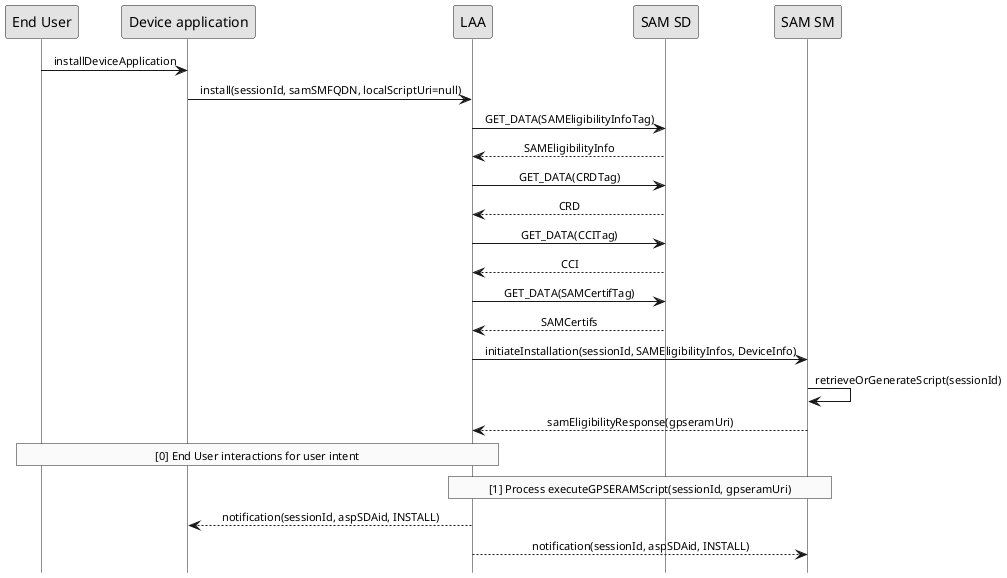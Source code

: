 @startuml
 
hide footbox
skinparam sequenceMessageAlign center
skinparam sequenceArrowFontSize 11
skinparam noteFontSize 11
skinparam monochrome true
skinparam lifelinestrategy solid
 
"End User" -> "Device application" : installDeviceApplication
"Device application" -> LAA : install(sessionId, samSMFQDN, localScriptUri=null)
LAA -> "SAM SD" : GET_DATA(SAMEligibilityInfoTag)
"SAM SD" --> LAA : SAMEligibilityInfo  
LAA -> "SAM SD" : GET_DATA(CRDTag)
"SAM SD" --> LAA : CRD
LAA -> "SAM SD" : GET_DATA(CCITag)
"SAM SD" --> LAA : CCI
LAA -> "SAM SD" : GET_DATA(SAMCertifTag)
"SAM SD" --> LAA : SAMCertifs
"LAA" -> "SAM SM" : initiateInstallation(sessionId, SAMEligibilityInfos, DeviceInfo) 
"SAM SM" -> "SAM SM" : retrieveOrGenerateScript(sessionId)
"SAM SM" --> LAA : samEligibilityResponse(gpseramUri)
 
rnote over "LAA", "End User"
     [0] End User interactions for user intent
end rnote
 
rnote over "LAA", "SAM SM"
     [1] Process executeGPSERAMScript(sessionId, gpseramUri)
end rnote
 
LAA --> "Device application" : notification(sessionId, aspSDAid, INSTALL)
 
LAA --> "SAM SM" : notification(sessionId, aspSDAid, INSTALL)
@enduml